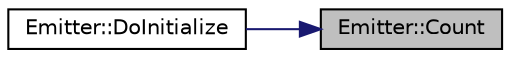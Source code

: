 digraph "Emitter::Count"
{
 // LATEX_PDF_SIZE
  edge [fontname="Helvetica",fontsize="10",labelfontname="Helvetica",labelfontsize="10"];
  node [fontname="Helvetica",fontsize="10",shape=record];
  rankdir="RL";
  Node1 [label="Emitter::Count",height=0.2,width=0.4,color="black", fillcolor="grey75", style="filled", fontcolor="black",tooltip=" "];
  Node1 -> Node2 [dir="back",color="midnightblue",fontsize="10",style="solid",fontname="Helvetica"];
  Node2 [label="Emitter::DoInitialize",height=0.2,width=0.4,color="black", fillcolor="white", style="filled",URL="$class_emitter.html#ae48c448ed4eac0885e394456a3c8375d",tooltip="Initialize() implementation."];
}
